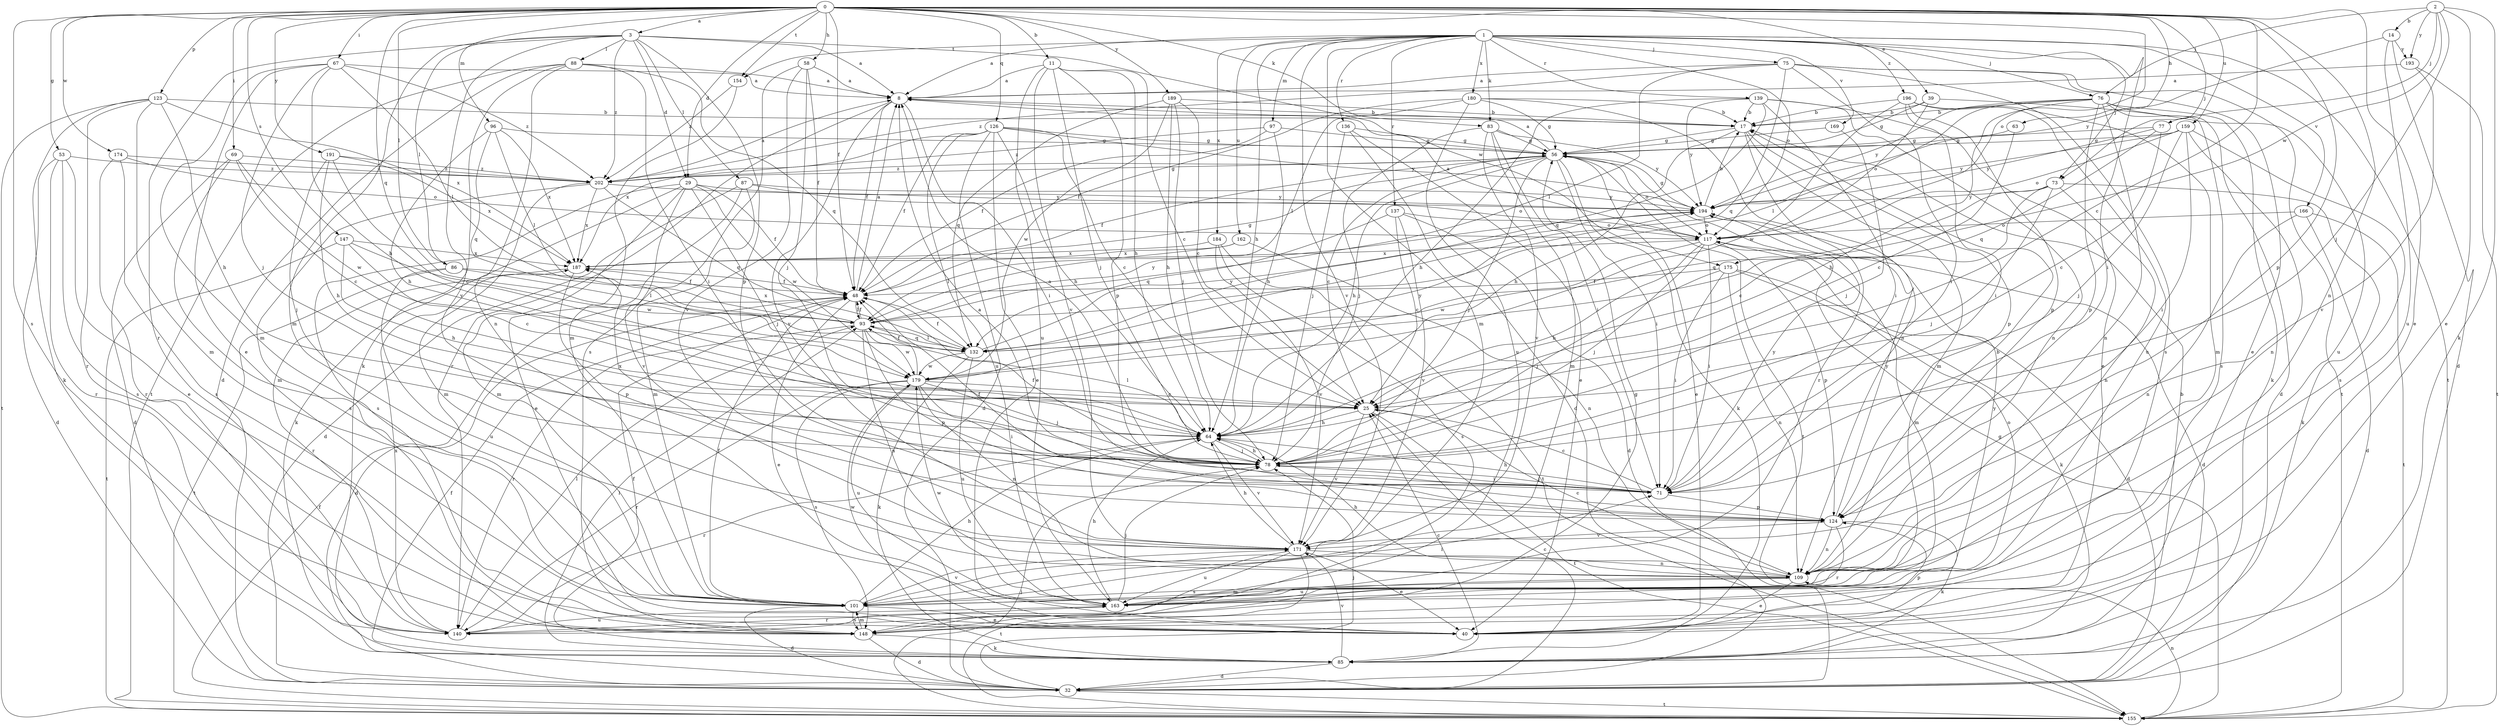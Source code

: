 strict digraph  {
0;
1;
2;
3;
8;
11;
14;
17;
25;
29;
32;
39;
40;
48;
53;
56;
58;
63;
64;
67;
69;
71;
73;
75;
76;
77;
78;
83;
85;
86;
87;
88;
93;
96;
97;
101;
109;
117;
123;
124;
126;
132;
136;
137;
139;
140;
147;
148;
154;
155;
159;
162;
163;
166;
169;
171;
174;
175;
179;
180;
184;
187;
189;
191;
193;
194;
196;
202;
0 -> 3  [label=a];
0 -> 11  [label=b];
0 -> 25  [label=c];
0 -> 29  [label=d];
0 -> 39  [label=e];
0 -> 40  [label=e];
0 -> 48  [label=f];
0 -> 53  [label=g];
0 -> 58  [label=h];
0 -> 63  [label=h];
0 -> 67  [label=i];
0 -> 69  [label=i];
0 -> 73  [label=j];
0 -> 83  [label=k];
0 -> 86  [label=l];
0 -> 96  [label=m];
0 -> 109  [label=n];
0 -> 117  [label=o];
0 -> 123  [label=p];
0 -> 124  [label=p];
0 -> 126  [label=q];
0 -> 132  [label=q];
0 -> 147  [label=s];
0 -> 148  [label=s];
0 -> 154  [label=t];
0 -> 159  [label=u];
0 -> 174  [label=w];
0 -> 189  [label=y];
0 -> 191  [label=y];
1 -> 8  [label=a];
1 -> 64  [label=h];
1 -> 71  [label=i];
1 -> 73  [label=j];
1 -> 75  [label=j];
1 -> 76  [label=j];
1 -> 83  [label=k];
1 -> 97  [label=m];
1 -> 101  [label=m];
1 -> 117  [label=o];
1 -> 136  [label=r];
1 -> 137  [label=r];
1 -> 139  [label=r];
1 -> 154  [label=t];
1 -> 155  [label=t];
1 -> 162  [label=u];
1 -> 166  [label=v];
1 -> 169  [label=v];
1 -> 171  [label=v];
1 -> 180  [label=x];
1 -> 184  [label=x];
1 -> 196  [label=z];
2 -> 14  [label=b];
2 -> 40  [label=e];
2 -> 76  [label=j];
2 -> 77  [label=j];
2 -> 78  [label=j];
2 -> 85  [label=k];
2 -> 175  [label=w];
2 -> 193  [label=y];
3 -> 8  [label=a];
3 -> 29  [label=d];
3 -> 86  [label=l];
3 -> 87  [label=l];
3 -> 88  [label=l];
3 -> 101  [label=m];
3 -> 124  [label=p];
3 -> 140  [label=r];
3 -> 171  [label=v];
3 -> 175  [label=w];
3 -> 202  [label=z];
8 -> 17  [label=b];
8 -> 48  [label=f];
8 -> 71  [label=i];
8 -> 140  [label=r];
8 -> 171  [label=v];
11 -> 8  [label=a];
11 -> 25  [label=c];
11 -> 64  [label=h];
11 -> 78  [label=j];
11 -> 124  [label=p];
11 -> 163  [label=u];
11 -> 171  [label=v];
14 -> 32  [label=d];
14 -> 163  [label=u];
14 -> 193  [label=y];
14 -> 194  [label=y];
17 -> 56  [label=g];
17 -> 64  [label=h];
17 -> 101  [label=m];
17 -> 124  [label=p];
17 -> 140  [label=r];
25 -> 64  [label=h];
25 -> 155  [label=t];
25 -> 171  [label=v];
29 -> 48  [label=f];
29 -> 78  [label=j];
29 -> 85  [label=k];
29 -> 101  [label=m];
29 -> 148  [label=s];
29 -> 171  [label=v];
29 -> 179  [label=w];
29 -> 194  [label=y];
32 -> 25  [label=c];
32 -> 48  [label=f];
32 -> 78  [label=j];
32 -> 155  [label=t];
39 -> 17  [label=b];
39 -> 56  [label=g];
39 -> 117  [label=o];
39 -> 163  [label=u];
40 -> 124  [label=p];
40 -> 179  [label=w];
48 -> 8  [label=a];
48 -> 32  [label=d];
48 -> 40  [label=e];
48 -> 56  [label=g];
48 -> 93  [label=l];
53 -> 32  [label=d];
53 -> 40  [label=e];
53 -> 140  [label=r];
53 -> 148  [label=s];
53 -> 202  [label=z];
56 -> 8  [label=a];
56 -> 25  [label=c];
56 -> 40  [label=e];
56 -> 48  [label=f];
56 -> 64  [label=h];
56 -> 71  [label=i];
56 -> 78  [label=j];
56 -> 85  [label=k];
56 -> 117  [label=o];
56 -> 155  [label=t];
56 -> 202  [label=z];
58 -> 8  [label=a];
58 -> 48  [label=f];
58 -> 78  [label=j];
58 -> 148  [label=s];
58 -> 171  [label=v];
63 -> 25  [label=c];
63 -> 56  [label=g];
64 -> 78  [label=j];
64 -> 93  [label=l];
64 -> 140  [label=r];
64 -> 171  [label=v];
67 -> 8  [label=a];
67 -> 40  [label=e];
67 -> 64  [label=h];
67 -> 78  [label=j];
67 -> 93  [label=l];
67 -> 101  [label=m];
67 -> 202  [label=z];
69 -> 25  [label=c];
69 -> 32  [label=d];
69 -> 101  [label=m];
69 -> 179  [label=w];
69 -> 202  [label=z];
71 -> 25  [label=c];
71 -> 48  [label=f];
71 -> 64  [label=h];
71 -> 78  [label=j];
71 -> 124  [label=p];
71 -> 194  [label=y];
73 -> 25  [label=c];
73 -> 78  [label=j];
73 -> 85  [label=k];
73 -> 109  [label=n];
73 -> 132  [label=q];
73 -> 194  [label=y];
75 -> 8  [label=a];
75 -> 40  [label=e];
75 -> 71  [label=i];
75 -> 93  [label=l];
75 -> 132  [label=q];
75 -> 148  [label=s];
75 -> 155  [label=t];
75 -> 202  [label=z];
76 -> 17  [label=b];
76 -> 32  [label=d];
76 -> 64  [label=h];
76 -> 85  [label=k];
76 -> 93  [label=l];
76 -> 109  [label=n];
76 -> 124  [label=p];
76 -> 148  [label=s];
76 -> 194  [label=y];
77 -> 25  [label=c];
77 -> 56  [label=g];
77 -> 132  [label=q];
77 -> 194  [label=y];
78 -> 8  [label=a];
78 -> 48  [label=f];
78 -> 64  [label=h];
78 -> 71  [label=i];
78 -> 187  [label=x];
83 -> 56  [label=g];
83 -> 71  [label=i];
83 -> 78  [label=j];
83 -> 101  [label=m];
83 -> 171  [label=v];
83 -> 194  [label=y];
85 -> 17  [label=b];
85 -> 25  [label=c];
85 -> 32  [label=d];
85 -> 48  [label=f];
85 -> 93  [label=l];
85 -> 171  [label=v];
86 -> 48  [label=f];
86 -> 93  [label=l];
86 -> 155  [label=t];
86 -> 163  [label=u];
87 -> 32  [label=d];
87 -> 40  [label=e];
87 -> 101  [label=m];
87 -> 117  [label=o];
87 -> 194  [label=y];
88 -> 8  [label=a];
88 -> 32  [label=d];
88 -> 71  [label=i];
88 -> 85  [label=k];
88 -> 109  [label=n];
88 -> 132  [label=q];
88 -> 155  [label=t];
93 -> 48  [label=f];
93 -> 109  [label=n];
93 -> 124  [label=p];
93 -> 132  [label=q];
93 -> 140  [label=r];
93 -> 179  [label=w];
93 -> 187  [label=x];
93 -> 194  [label=y];
96 -> 56  [label=g];
96 -> 64  [label=h];
96 -> 93  [label=l];
96 -> 132  [label=q];
96 -> 187  [label=x];
97 -> 48  [label=f];
97 -> 56  [label=g];
97 -> 64  [label=h];
97 -> 202  [label=z];
101 -> 32  [label=d];
101 -> 40  [label=e];
101 -> 48  [label=f];
101 -> 64  [label=h];
101 -> 71  [label=i];
101 -> 148  [label=s];
101 -> 171  [label=v];
109 -> 17  [label=b];
109 -> 25  [label=c];
109 -> 40  [label=e];
109 -> 64  [label=h];
109 -> 101  [label=m];
109 -> 163  [label=u];
117 -> 8  [label=a];
117 -> 32  [label=d];
117 -> 64  [label=h];
117 -> 71  [label=i];
117 -> 78  [label=j];
117 -> 101  [label=m];
117 -> 124  [label=p];
117 -> 179  [label=w];
117 -> 187  [label=x];
123 -> 17  [label=b];
123 -> 64  [label=h];
123 -> 85  [label=k];
123 -> 101  [label=m];
123 -> 140  [label=r];
123 -> 155  [label=t];
123 -> 187  [label=x];
124 -> 8  [label=a];
124 -> 85  [label=k];
124 -> 109  [label=n];
124 -> 140  [label=r];
124 -> 171  [label=v];
124 -> 194  [label=y];
126 -> 25  [label=c];
126 -> 32  [label=d];
126 -> 40  [label=e];
126 -> 48  [label=f];
126 -> 56  [label=g];
126 -> 64  [label=h];
126 -> 163  [label=u];
126 -> 187  [label=x];
126 -> 194  [label=y];
132 -> 48  [label=f];
132 -> 85  [label=k];
132 -> 93  [label=l];
132 -> 163  [label=u];
132 -> 179  [label=w];
132 -> 194  [label=y];
136 -> 32  [label=d];
136 -> 40  [label=e];
136 -> 56  [label=g];
136 -> 78  [label=j];
137 -> 25  [label=c];
137 -> 32  [label=d];
137 -> 117  [label=o];
137 -> 132  [label=q];
137 -> 171  [label=v];
139 -> 17  [label=b];
139 -> 40  [label=e];
139 -> 64  [label=h];
139 -> 71  [label=i];
139 -> 109  [label=n];
139 -> 132  [label=q];
139 -> 194  [label=y];
140 -> 93  [label=l];
140 -> 163  [label=u];
140 -> 187  [label=x];
147 -> 25  [label=c];
147 -> 64  [label=h];
147 -> 155  [label=t];
147 -> 179  [label=w];
147 -> 187  [label=x];
148 -> 32  [label=d];
148 -> 56  [label=g];
148 -> 85  [label=k];
148 -> 101  [label=m];
154 -> 101  [label=m];
154 -> 202  [label=z];
155 -> 48  [label=f];
155 -> 56  [label=g];
155 -> 78  [label=j];
155 -> 109  [label=n];
159 -> 56  [label=g];
159 -> 71  [label=i];
159 -> 78  [label=j];
159 -> 109  [label=n];
159 -> 117  [label=o];
159 -> 148  [label=s];
159 -> 194  [label=y];
162 -> 93  [label=l];
162 -> 109  [label=n];
162 -> 187  [label=x];
163 -> 64  [label=h];
163 -> 78  [label=j];
163 -> 117  [label=o];
163 -> 140  [label=r];
163 -> 179  [label=w];
163 -> 194  [label=y];
166 -> 32  [label=d];
166 -> 109  [label=n];
166 -> 117  [label=o];
166 -> 155  [label=t];
169 -> 56  [label=g];
169 -> 78  [label=j];
171 -> 40  [label=e];
171 -> 64  [label=h];
171 -> 109  [label=n];
171 -> 148  [label=s];
171 -> 155  [label=t];
171 -> 163  [label=u];
174 -> 117  [label=o];
174 -> 140  [label=r];
174 -> 148  [label=s];
174 -> 202  [label=z];
175 -> 32  [label=d];
175 -> 48  [label=f];
175 -> 71  [label=i];
175 -> 78  [label=j];
175 -> 85  [label=k];
175 -> 109  [label=n];
179 -> 25  [label=c];
179 -> 48  [label=f];
179 -> 71  [label=i];
179 -> 78  [label=j];
179 -> 109  [label=n];
179 -> 140  [label=r];
179 -> 148  [label=s];
179 -> 163  [label=u];
179 -> 194  [label=y];
180 -> 17  [label=b];
180 -> 48  [label=f];
180 -> 56  [label=g];
180 -> 93  [label=l];
180 -> 109  [label=n];
180 -> 163  [label=u];
184 -> 148  [label=s];
184 -> 155  [label=t];
184 -> 171  [label=v];
184 -> 187  [label=x];
187 -> 48  [label=f];
187 -> 124  [label=p];
187 -> 140  [label=r];
189 -> 17  [label=b];
189 -> 25  [label=c];
189 -> 64  [label=h];
189 -> 78  [label=j];
189 -> 132  [label=q];
189 -> 179  [label=w];
191 -> 25  [label=c];
191 -> 64  [label=h];
191 -> 78  [label=j];
191 -> 187  [label=x];
191 -> 202  [label=z];
193 -> 8  [label=a];
193 -> 155  [label=t];
193 -> 171  [label=v];
194 -> 17  [label=b];
194 -> 56  [label=g];
194 -> 117  [label=o];
196 -> 17  [label=b];
196 -> 71  [label=i];
196 -> 101  [label=m];
196 -> 124  [label=p];
196 -> 163  [label=u];
196 -> 179  [label=w];
202 -> 8  [label=a];
202 -> 56  [label=g];
202 -> 101  [label=m];
202 -> 132  [label=q];
202 -> 148  [label=s];
202 -> 187  [label=x];
202 -> 194  [label=y];
}
